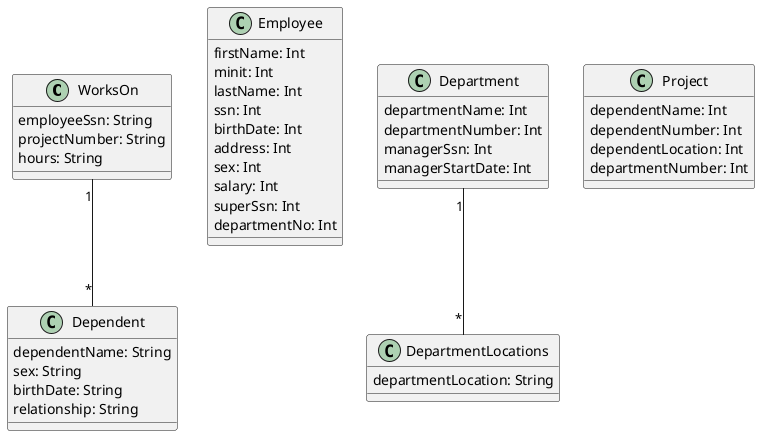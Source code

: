 @startuml "Company1"


class WorksOn{
  employeeSsn: String
  projectNumber: String
  hours: String
}

class Employee{
  firstName: Int
  minit: Int
  lastName: Int
  ssn: Int
  birthDate: Int
  address: Int
  sex: Int
  salary: Int
  superSsn: Int
  departmentNo: Int
}

class Department{
  departmentName: Int
  departmentNumber: Int
  managerSsn: Int
  managerStartDate: Int
}

class Project{
  dependentName: Int
  dependentNumber: Int
  dependentLocation: Int
  departmentNumber: Int
}

class Dependent{
  dependentName: String
  sex: String
  birthDate: String
  relationship: String
}

class DepartmentLocations{
  departmentLocation: String
}



WorksOn "1" -- "*" Dependent

Department "1" -- "*" DepartmentLocations


@enduml